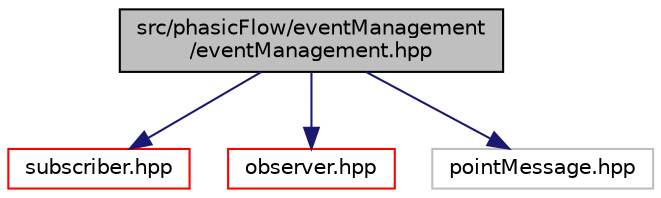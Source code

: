 digraph "src/phasicFlow/eventManagement/eventManagement.hpp"
{
 // LATEX_PDF_SIZE
  edge [fontname="Helvetica",fontsize="10",labelfontname="Helvetica",labelfontsize="10"];
  node [fontname="Helvetica",fontsize="10",shape=record];
  Node1 [label="src/phasicFlow/eventManagement\l/eventManagement.hpp",height=0.2,width=0.4,color="black", fillcolor="grey75", style="filled", fontcolor="black",tooltip=" "];
  Node1 -> Node2 [color="midnightblue",fontsize="10",style="solid",fontname="Helvetica"];
  Node2 [label="subscriber.hpp",height=0.2,width=0.4,color="red", fillcolor="white", style="filled",URL="$subscriber_8hpp.html",tooltip=" "];
  Node1 -> Node43 [color="midnightblue",fontsize="10",style="solid",fontname="Helvetica"];
  Node43 [label="observer.hpp",height=0.2,width=0.4,color="red", fillcolor="white", style="filled",URL="$observer_8hpp.html",tooltip=" "];
  Node1 -> Node44 [color="midnightblue",fontsize="10",style="solid",fontname="Helvetica"];
  Node44 [label="pointMessage.hpp",height=0.2,width=0.4,color="grey75", fillcolor="white", style="filled",tooltip=" "];
}
